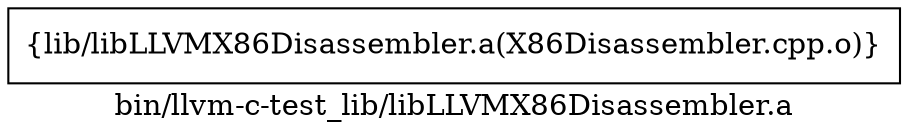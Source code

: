 digraph "bin/llvm-c-test_lib/libLLVMX86Disassembler.a" {
	label="bin/llvm-c-test_lib/libLLVMX86Disassembler.a";
	rankdir=LR;

	Node0x559273fa8568 [shape=record,shape=box,group=0,label="{lib/libLLVMX86Disassembler.a(X86Disassembler.cpp.o)}"];
}
